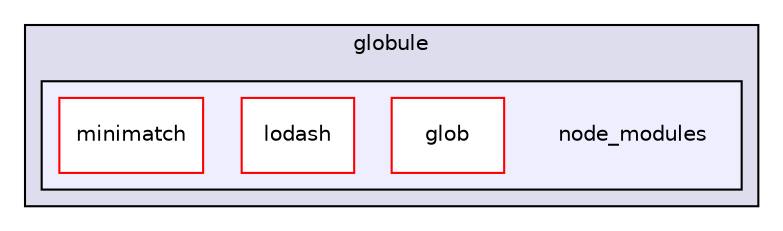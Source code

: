 digraph "gulp-src/node_modules/gulp/node_modules/vinyl-fs/node_modules/glob-watcher/node_modules/gaze/node_modules/globule/node_modules" {
  compound=true
  node [ fontsize="10", fontname="Helvetica"];
  edge [ labelfontsize="10", labelfontname="Helvetica"];
  subgraph clusterdir_92a5cb16c8d6c577159b7c856b25d6ef {
    graph [ bgcolor="#ddddee", pencolor="black", label="globule" fontname="Helvetica", fontsize="10", URL="dir_92a5cb16c8d6c577159b7c856b25d6ef.html"]
  subgraph clusterdir_e378fc2522472ce3365e5db04ad24f49 {
    graph [ bgcolor="#eeeeff", pencolor="black", label="" URL="dir_e378fc2522472ce3365e5db04ad24f49.html"];
    dir_e378fc2522472ce3365e5db04ad24f49 [shape=plaintext label="node_modules"];
    dir_86bdae991bc3db8255b64d71caffaf60 [shape=box label="glob" color="red" fillcolor="white" style="filled" URL="dir_86bdae991bc3db8255b64d71caffaf60.html"];
    dir_567fbc59141613d1363a9fc434c21dbf [shape=box label="lodash" color="red" fillcolor="white" style="filled" URL="dir_567fbc59141613d1363a9fc434c21dbf.html"];
    dir_6780d4aaab45ec1229c937680362e328 [shape=box label="minimatch" color="red" fillcolor="white" style="filled" URL="dir_6780d4aaab45ec1229c937680362e328.html"];
  }
  }
}

